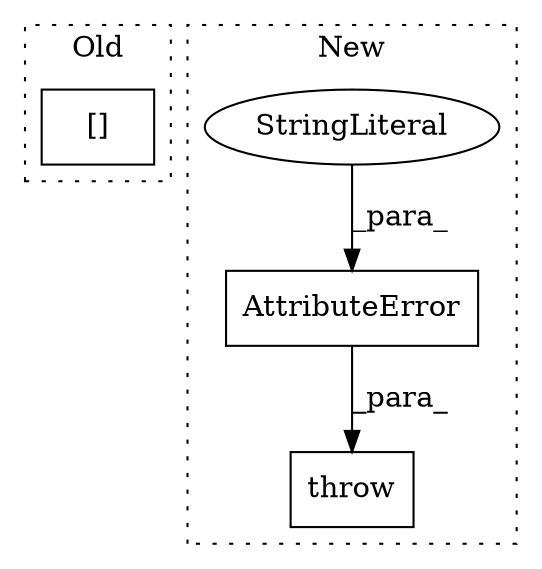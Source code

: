 digraph G {
subgraph cluster0 {
1 [label="[]" a="2" s="17423,17446" l="17,1" shape="box"];
label = "Old";
style="dotted";
}
subgraph cluster1 {
2 [label="AttributeError" a="32" s="17271,17349" l="15,1" shape="box"];
3 [label="StringLiteral" a="45" s="17286" l="63" shape="ellipse"];
4 [label="throw" a="53" s="17265" l="6" shape="box"];
label = "New";
style="dotted";
}
2 -> 4 [label="_para_"];
3 -> 2 [label="_para_"];
}
